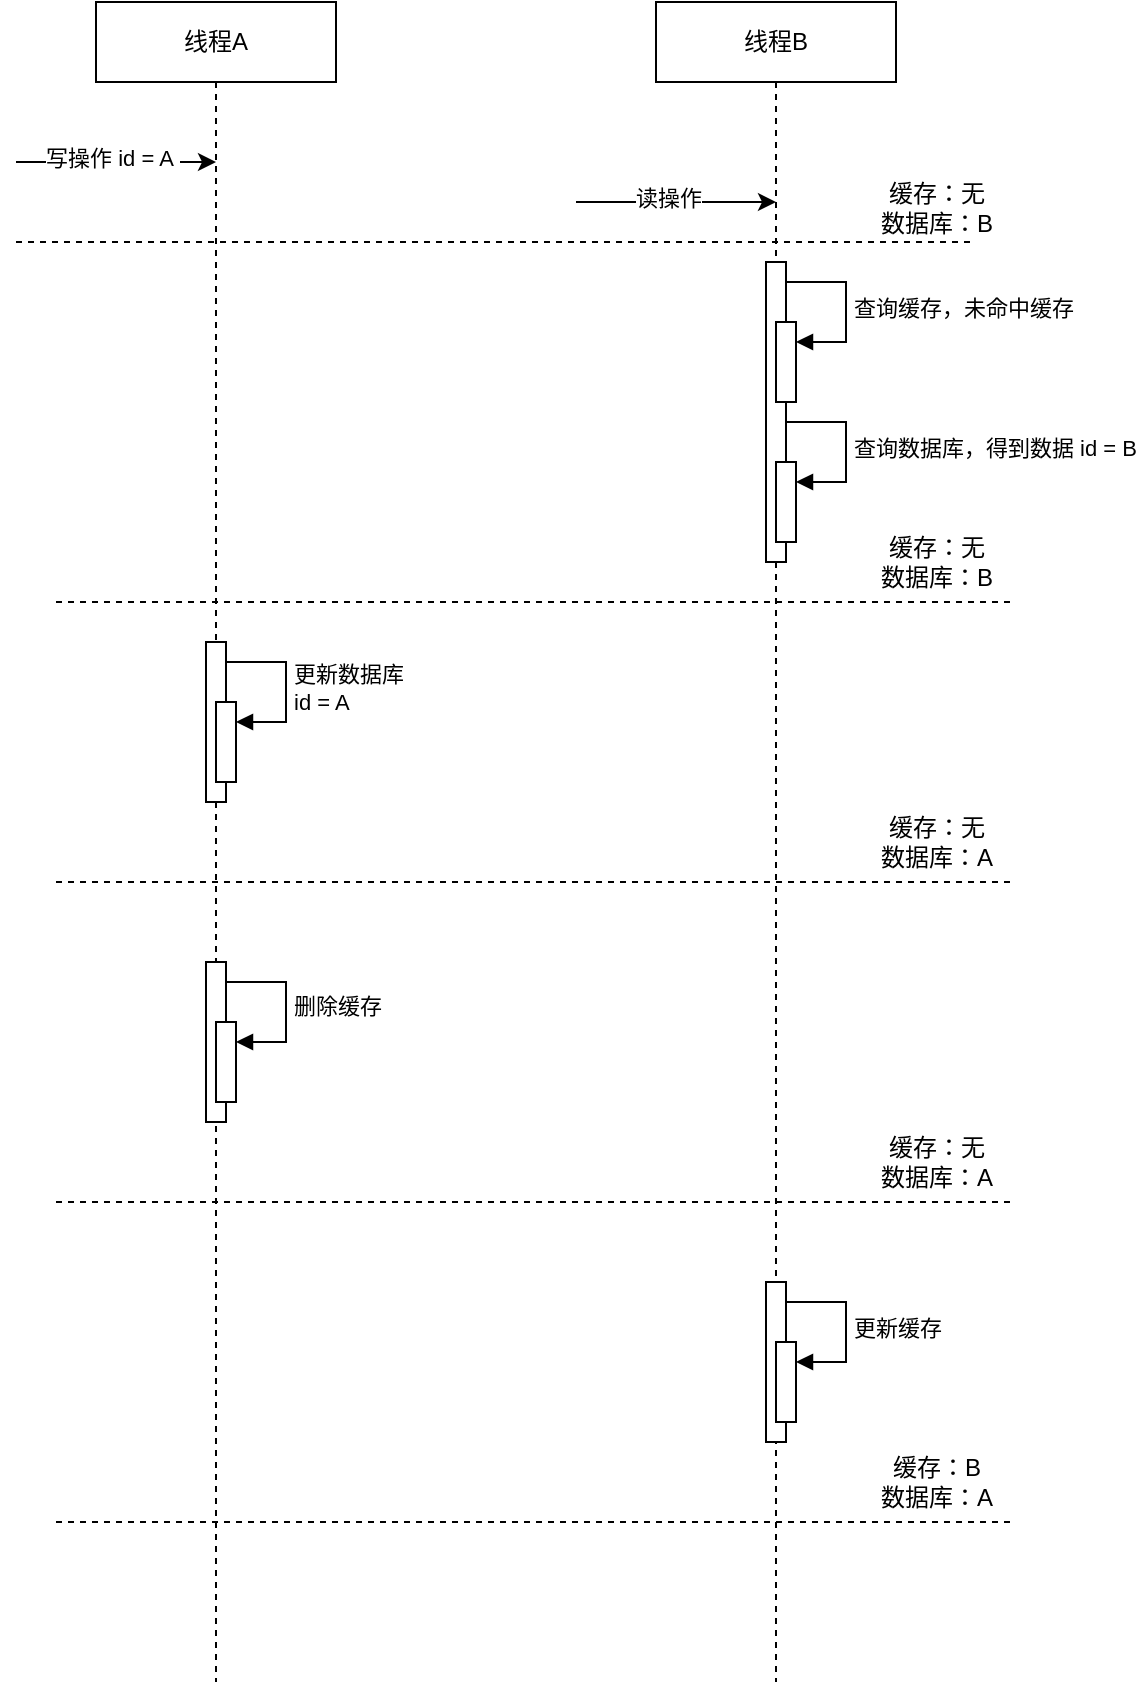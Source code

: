 <mxfile version="24.0.6" type="github">
  <diagram name="第 1 页" id="G3ImJrdygxZQVkJn_c1C">
    <mxGraphModel dx="712" dy="761" grid="1" gridSize="10" guides="1" tooltips="1" connect="1" arrows="1" fold="1" page="1" pageScale="1" pageWidth="827" pageHeight="1169" math="0" shadow="0">
      <root>
        <mxCell id="0" />
        <mxCell id="1" parent="0" />
        <mxCell id="ITs1el2bNONalWBEpXSz-1" value="线程A" style="shape=umlLifeline;perimeter=lifelinePerimeter;whiteSpace=wrap;html=1;container=1;dropTarget=0;collapsible=0;recursiveResize=0;outlineConnect=0;portConstraint=eastwest;newEdgeStyle={&quot;curved&quot;:0,&quot;rounded&quot;:0};" vertex="1" parent="1">
          <mxGeometry x="120" y="160" width="120" height="840" as="geometry" />
        </mxCell>
        <mxCell id="ITs1el2bNONalWBEpXSz-2" value="" style="html=1;points=[[0,0,0,0,5],[0,1,0,0,-5],[1,0,0,0,5],[1,1,0,0,-5]];perimeter=orthogonalPerimeter;outlineConnect=0;targetShapes=umlLifeline;portConstraint=eastwest;newEdgeStyle={&quot;curved&quot;:0,&quot;rounded&quot;:0};" vertex="1" parent="ITs1el2bNONalWBEpXSz-1">
          <mxGeometry x="55" y="480" width="10" height="80" as="geometry" />
        </mxCell>
        <mxCell id="ITs1el2bNONalWBEpXSz-3" value="" style="html=1;points=[[0,0,0,0,5],[0,1,0,0,-5],[1,0,0,0,5],[1,1,0,0,-5]];perimeter=orthogonalPerimeter;outlineConnect=0;targetShapes=umlLifeline;portConstraint=eastwest;newEdgeStyle={&quot;curved&quot;:0,&quot;rounded&quot;:0};" vertex="1" parent="ITs1el2bNONalWBEpXSz-1">
          <mxGeometry x="60" y="510" width="10" height="40" as="geometry" />
        </mxCell>
        <mxCell id="ITs1el2bNONalWBEpXSz-4" value="删除缓存" style="html=1;align=left;spacingLeft=2;endArrow=block;rounded=0;edgeStyle=orthogonalEdgeStyle;curved=0;rounded=0;" edge="1" parent="ITs1el2bNONalWBEpXSz-1" target="ITs1el2bNONalWBEpXSz-3">
          <mxGeometry x="-0.006" relative="1" as="geometry">
            <mxPoint x="65" y="490" as="sourcePoint" />
            <Array as="points">
              <mxPoint x="95" y="520" />
            </Array>
            <mxPoint as="offset" />
          </mxGeometry>
        </mxCell>
        <mxCell id="ITs1el2bNONalWBEpXSz-5" value="更新数据库&lt;div&gt;id = A&lt;/div&gt;" style="html=1;align=left;spacingLeft=2;endArrow=block;rounded=0;edgeStyle=orthogonalEdgeStyle;curved=0;rounded=0;" edge="1" parent="ITs1el2bNONalWBEpXSz-1" target="ITs1el2bNONalWBEpXSz-7">
          <mxGeometry relative="1" as="geometry">
            <mxPoint x="65" y="330" as="sourcePoint" />
            <Array as="points">
              <mxPoint x="95" y="360" />
            </Array>
          </mxGeometry>
        </mxCell>
        <mxCell id="ITs1el2bNONalWBEpXSz-6" value="" style="html=1;points=[[0,0,0,0,5],[0,1,0,0,-5],[1,0,0,0,5],[1,1,0,0,-5]];perimeter=orthogonalPerimeter;outlineConnect=0;targetShapes=umlLifeline;portConstraint=eastwest;newEdgeStyle={&quot;curved&quot;:0,&quot;rounded&quot;:0};" vertex="1" parent="ITs1el2bNONalWBEpXSz-1">
          <mxGeometry x="55" y="320" width="10" height="80" as="geometry" />
        </mxCell>
        <mxCell id="ITs1el2bNONalWBEpXSz-7" value="" style="html=1;points=[[0,0,0,0,5],[0,1,0,0,-5],[1,0,0,0,5],[1,1,0,0,-5]];perimeter=orthogonalPerimeter;outlineConnect=0;targetShapes=umlLifeline;portConstraint=eastwest;newEdgeStyle={&quot;curved&quot;:0,&quot;rounded&quot;:0};" vertex="1" parent="ITs1el2bNONalWBEpXSz-1">
          <mxGeometry x="60" y="350" width="10" height="40" as="geometry" />
        </mxCell>
        <mxCell id="ITs1el2bNONalWBEpXSz-8" value="线程B" style="shape=umlLifeline;perimeter=lifelinePerimeter;whiteSpace=wrap;html=1;container=1;dropTarget=0;collapsible=0;recursiveResize=0;outlineConnect=0;portConstraint=eastwest;newEdgeStyle={&quot;curved&quot;:0,&quot;rounded&quot;:0};" vertex="1" parent="1">
          <mxGeometry x="400" y="160" width="120" height="840" as="geometry" />
        </mxCell>
        <mxCell id="ITs1el2bNONalWBEpXSz-28" value="查询缓存，未命中缓存" style="html=1;align=left;spacingLeft=2;endArrow=block;rounded=0;edgeStyle=orthogonalEdgeStyle;curved=0;rounded=0;" edge="1" parent="ITs1el2bNONalWBEpXSz-8" target="ITs1el2bNONalWBEpXSz-30">
          <mxGeometry x="0.005" relative="1" as="geometry">
            <mxPoint x="65" y="140" as="sourcePoint" />
            <Array as="points">
              <mxPoint x="95" y="170" />
            </Array>
            <mxPoint as="offset" />
          </mxGeometry>
        </mxCell>
        <mxCell id="ITs1el2bNONalWBEpXSz-29" value="" style="html=1;points=[[0,0,0,0,5],[0,1,0,0,-5],[1,0,0,0,5],[1,1,0,0,-5]];perimeter=orthogonalPerimeter;outlineConnect=0;targetShapes=umlLifeline;portConstraint=eastwest;newEdgeStyle={&quot;curved&quot;:0,&quot;rounded&quot;:0};" vertex="1" parent="ITs1el2bNONalWBEpXSz-8">
          <mxGeometry x="55" y="130" width="10" height="150" as="geometry" />
        </mxCell>
        <mxCell id="ITs1el2bNONalWBEpXSz-30" value="" style="html=1;points=[[0,0,0,0,5],[0,1,0,0,-5],[1,0,0,0,5],[1,1,0,0,-5]];perimeter=orthogonalPerimeter;outlineConnect=0;targetShapes=umlLifeline;portConstraint=eastwest;newEdgeStyle={&quot;curved&quot;:0,&quot;rounded&quot;:0};" vertex="1" parent="ITs1el2bNONalWBEpXSz-8">
          <mxGeometry x="60" y="160" width="10" height="40" as="geometry" />
        </mxCell>
        <mxCell id="ITs1el2bNONalWBEpXSz-33" value="" style="html=1;points=[[0,0,0,0,5],[0,1,0,0,-5],[1,0,0,0,5],[1,1,0,0,-5]];perimeter=orthogonalPerimeter;outlineConnect=0;targetShapes=umlLifeline;portConstraint=eastwest;newEdgeStyle={&quot;curved&quot;:0,&quot;rounded&quot;:0};" vertex="1" parent="ITs1el2bNONalWBEpXSz-8">
          <mxGeometry x="55" y="640" width="10" height="80" as="geometry" />
        </mxCell>
        <mxCell id="ITs1el2bNONalWBEpXSz-34" value="" style="html=1;points=[[0,0,0,0,5],[0,1,0,0,-5],[1,0,0,0,5],[1,1,0,0,-5]];perimeter=orthogonalPerimeter;outlineConnect=0;targetShapes=umlLifeline;portConstraint=eastwest;newEdgeStyle={&quot;curved&quot;:0,&quot;rounded&quot;:0};" vertex="1" parent="ITs1el2bNONalWBEpXSz-8">
          <mxGeometry x="60" y="670" width="10" height="40" as="geometry" />
        </mxCell>
        <mxCell id="ITs1el2bNONalWBEpXSz-35" value="更新缓存" style="html=1;align=left;spacingLeft=2;endArrow=block;rounded=0;edgeStyle=orthogonalEdgeStyle;curved=0;rounded=0;" edge="1" target="ITs1el2bNONalWBEpXSz-34" parent="ITs1el2bNONalWBEpXSz-8">
          <mxGeometry relative="1" as="geometry">
            <mxPoint x="65" y="650" as="sourcePoint" />
            <Array as="points">
              <mxPoint x="95" y="680" />
            </Array>
          </mxGeometry>
        </mxCell>
        <mxCell id="ITs1el2bNONalWBEpXSz-36" value="" style="html=1;points=[[0,0,0,0,5],[0,1,0,0,-5],[1,0,0,0,5],[1,1,0,0,-5]];perimeter=orthogonalPerimeter;outlineConnect=0;targetShapes=umlLifeline;portConstraint=eastwest;newEdgeStyle={&quot;curved&quot;:0,&quot;rounded&quot;:0};" vertex="1" parent="ITs1el2bNONalWBEpXSz-8">
          <mxGeometry x="60" y="230" width="10" height="40" as="geometry" />
        </mxCell>
        <mxCell id="ITs1el2bNONalWBEpXSz-37" value="查询数据库，得到数据 id = B" style="html=1;align=left;spacingLeft=2;endArrow=block;rounded=0;edgeStyle=orthogonalEdgeStyle;curved=0;rounded=0;" edge="1" target="ITs1el2bNONalWBEpXSz-36" parent="ITs1el2bNONalWBEpXSz-8">
          <mxGeometry relative="1" as="geometry">
            <mxPoint x="65" y="210" as="sourcePoint" />
            <Array as="points">
              <mxPoint x="95" y="240" />
            </Array>
          </mxGeometry>
        </mxCell>
        <mxCell id="ITs1el2bNONalWBEpXSz-16" value="" style="edgeStyle=none;orthogonalLoop=1;jettySize=auto;html=1;rounded=0;" edge="1" parent="1">
          <mxGeometry width="80" relative="1" as="geometry">
            <mxPoint x="80" y="240" as="sourcePoint" />
            <mxPoint x="180" y="240" as="targetPoint" />
            <Array as="points" />
          </mxGeometry>
        </mxCell>
        <mxCell id="ITs1el2bNONalWBEpXSz-17" value="写操作 id = A&amp;nbsp;" style="edgeLabel;html=1;align=center;verticalAlign=middle;resizable=0;points=[];" vertex="1" connectable="0" parent="ITs1el2bNONalWBEpXSz-16">
          <mxGeometry x="-0.05" y="2" relative="1" as="geometry">
            <mxPoint as="offset" />
          </mxGeometry>
        </mxCell>
        <mxCell id="ITs1el2bNONalWBEpXSz-18" value="" style="endArrow=none;dashed=1;html=1;rounded=0;" edge="1" parent="1">
          <mxGeometry width="50" height="50" relative="1" as="geometry">
            <mxPoint x="80" y="280" as="sourcePoint" />
            <mxPoint x="560" y="280" as="targetPoint" />
          </mxGeometry>
        </mxCell>
        <mxCell id="ITs1el2bNONalWBEpXSz-19" value="缓存：无&lt;div&gt;数据库：B&lt;/div&gt;" style="text;html=1;align=center;verticalAlign=middle;resizable=0;points=[];autosize=1;strokeColor=none;fillColor=none;" vertex="1" parent="1">
          <mxGeometry x="500" y="243" width="80" height="40" as="geometry" />
        </mxCell>
        <mxCell id="ITs1el2bNONalWBEpXSz-20" value="" style="endArrow=none;dashed=1;html=1;rounded=0;" edge="1" parent="1">
          <mxGeometry width="50" height="50" relative="1" as="geometry">
            <mxPoint x="100" y="460" as="sourcePoint" />
            <mxPoint x="580" y="460" as="targetPoint" />
          </mxGeometry>
        </mxCell>
        <mxCell id="ITs1el2bNONalWBEpXSz-21" value="缓存：无&lt;div&gt;数据库：B&lt;/div&gt;" style="text;html=1;align=center;verticalAlign=middle;resizable=0;points=[];autosize=1;strokeColor=none;fillColor=none;" vertex="1" parent="1">
          <mxGeometry x="500" y="420" width="80" height="40" as="geometry" />
        </mxCell>
        <mxCell id="ITs1el2bNONalWBEpXSz-22" value="" style="edgeStyle=none;orthogonalLoop=1;jettySize=auto;html=1;rounded=0;" edge="1" parent="1">
          <mxGeometry width="80" relative="1" as="geometry">
            <mxPoint x="360" y="260" as="sourcePoint" />
            <mxPoint x="460" y="260" as="targetPoint" />
            <Array as="points" />
          </mxGeometry>
        </mxCell>
        <mxCell id="ITs1el2bNONalWBEpXSz-23" value="读操作" style="edgeLabel;html=1;align=center;verticalAlign=middle;resizable=0;points=[];" vertex="1" connectable="0" parent="ITs1el2bNONalWBEpXSz-22">
          <mxGeometry x="-0.08" y="2" relative="1" as="geometry">
            <mxPoint as="offset" />
          </mxGeometry>
        </mxCell>
        <mxCell id="ITs1el2bNONalWBEpXSz-24" value="" style="endArrow=none;dashed=1;html=1;rounded=0;" edge="1" parent="1">
          <mxGeometry width="50" height="50" relative="1" as="geometry">
            <mxPoint x="100" y="600" as="sourcePoint" />
            <mxPoint x="580" y="600" as="targetPoint" />
          </mxGeometry>
        </mxCell>
        <mxCell id="ITs1el2bNONalWBEpXSz-31" value="缓存：无&lt;div&gt;数据库：A&lt;/div&gt;" style="text;html=1;align=center;verticalAlign=middle;resizable=0;points=[];autosize=1;strokeColor=none;fillColor=none;" vertex="1" parent="1">
          <mxGeometry x="500" y="560" width="80" height="40" as="geometry" />
        </mxCell>
        <mxCell id="ITs1el2bNONalWBEpXSz-26" value="" style="endArrow=none;dashed=1;html=1;rounded=0;" edge="1" parent="1">
          <mxGeometry width="50" height="50" relative="1" as="geometry">
            <mxPoint x="100" y="760" as="sourcePoint" />
            <mxPoint x="580" y="760" as="targetPoint" />
          </mxGeometry>
        </mxCell>
        <mxCell id="ITs1el2bNONalWBEpXSz-32" value="缓存：无&lt;div&gt;数据库：A&lt;/div&gt;" style="text;html=1;align=center;verticalAlign=middle;resizable=0;points=[];autosize=1;strokeColor=none;fillColor=none;" vertex="1" parent="1">
          <mxGeometry x="500" y="720" width="80" height="40" as="geometry" />
        </mxCell>
        <mxCell id="ITs1el2bNONalWBEpXSz-38" value="" style="endArrow=none;dashed=1;html=1;rounded=0;" edge="1" parent="1">
          <mxGeometry width="50" height="50" relative="1" as="geometry">
            <mxPoint x="100" y="920" as="sourcePoint" />
            <mxPoint x="580" y="920" as="targetPoint" />
          </mxGeometry>
        </mxCell>
        <mxCell id="ITs1el2bNONalWBEpXSz-39" value="缓存：B&lt;div&gt;数据库：A&lt;/div&gt;" style="text;html=1;align=center;verticalAlign=middle;resizable=0;points=[];autosize=1;strokeColor=none;fillColor=none;" vertex="1" parent="1">
          <mxGeometry x="500" y="880" width="80" height="40" as="geometry" />
        </mxCell>
      </root>
    </mxGraphModel>
  </diagram>
</mxfile>
